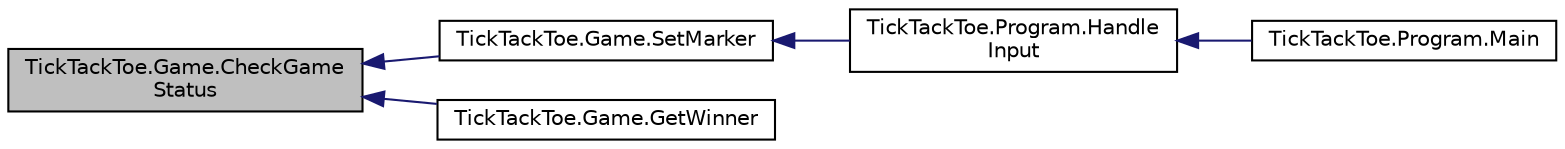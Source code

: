 digraph "TickTackToe.Game.CheckGameStatus"
{
  edge [fontname="Helvetica",fontsize="10",labelfontname="Helvetica",labelfontsize="10"];
  node [fontname="Helvetica",fontsize="10",shape=record];
  rankdir="LR";
  Node1 [label="TickTackToe.Game.CheckGame\lStatus",height=0.2,width=0.4,color="black", fillcolor="grey75", style="filled", fontcolor="black"];
  Node1 -> Node2 [dir="back",color="midnightblue",fontsize="10",style="solid",fontname="Helvetica"];
  Node2 [label="TickTackToe.Game.SetMarker",height=0.2,width=0.4,color="black", fillcolor="white", style="filled",URL="$class_tick_tack_toe_1_1_game.html#a9508467425b21776ccdfd986e3f63993",tooltip="Places marker of the current player at current cursor position "];
  Node2 -> Node3 [dir="back",color="midnightblue",fontsize="10",style="solid",fontname="Helvetica"];
  Node3 [label="TickTackToe.Program.Handle\lInput",height=0.2,width=0.4,color="black", fillcolor="white", style="filled",URL="$class_tick_tack_toe_1_1_program.html#a3ea72b5fab108950df52d01e73d0300c",tooltip="Handles player input "];
  Node3 -> Node4 [dir="back",color="midnightblue",fontsize="10",style="solid",fontname="Helvetica"];
  Node4 [label="TickTackToe.Program.Main",height=0.2,width=0.4,color="black", fillcolor="white", style="filled",URL="$class_tick_tack_toe_1_1_program.html#acd13eea98cec9ab935f158dc9062f084",tooltip="Start game update loop "];
  Node1 -> Node5 [dir="back",color="midnightblue",fontsize="10",style="solid",fontname="Helvetica"];
  Node5 [label="TickTackToe.Game.GetWinner",height=0.2,width=0.4,color="black", fillcolor="white", style="filled",URL="$class_tick_tack_toe_1_1_game.html#a41f6ee5d1891d740b0ae339d17cccbe4",tooltip="Checks if a player has won and returns that player "];
}
